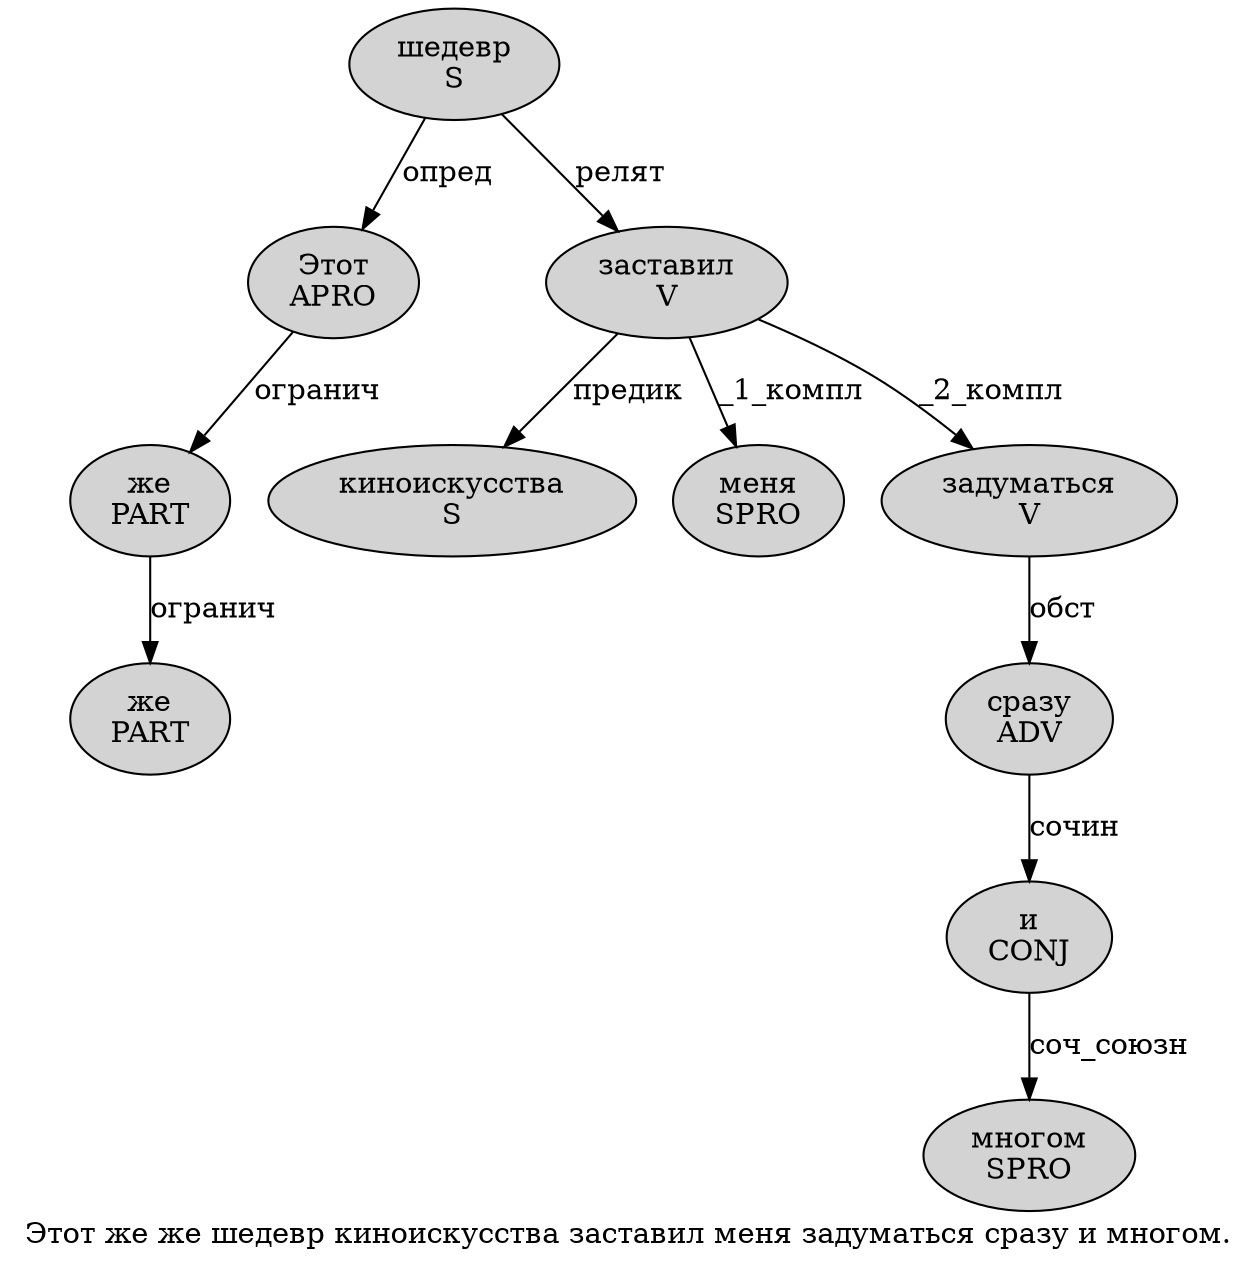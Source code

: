 digraph SENTENCE_628 {
	graph [label="Этот же же шедевр киноискусства заставил меня задуматься сразу и многом."]
	node [style=filled]
		0 [label="Этот
APRO" color="" fillcolor=lightgray penwidth=1 shape=ellipse]
		1 [label="же
PART" color="" fillcolor=lightgray penwidth=1 shape=ellipse]
		2 [label="же
PART" color="" fillcolor=lightgray penwidth=1 shape=ellipse]
		3 [label="шедевр
S" color="" fillcolor=lightgray penwidth=1 shape=ellipse]
		4 [label="киноискусства
S" color="" fillcolor=lightgray penwidth=1 shape=ellipse]
		5 [label="заставил
V" color="" fillcolor=lightgray penwidth=1 shape=ellipse]
		6 [label="меня
SPRO" color="" fillcolor=lightgray penwidth=1 shape=ellipse]
		7 [label="задуматься
V" color="" fillcolor=lightgray penwidth=1 shape=ellipse]
		8 [label="сразу
ADV" color="" fillcolor=lightgray penwidth=1 shape=ellipse]
		9 [label="и
CONJ" color="" fillcolor=lightgray penwidth=1 shape=ellipse]
		10 [label="многом
SPRO" color="" fillcolor=lightgray penwidth=1 shape=ellipse]
			5 -> 4 [label="предик"]
			5 -> 6 [label="_1_компл"]
			5 -> 7 [label="_2_компл"]
			9 -> 10 [label="соч_союзн"]
			1 -> 2 [label="огранич"]
			0 -> 1 [label="огранич"]
			7 -> 8 [label="обст"]
			8 -> 9 [label="сочин"]
			3 -> 0 [label="опред"]
			3 -> 5 [label="релят"]
}